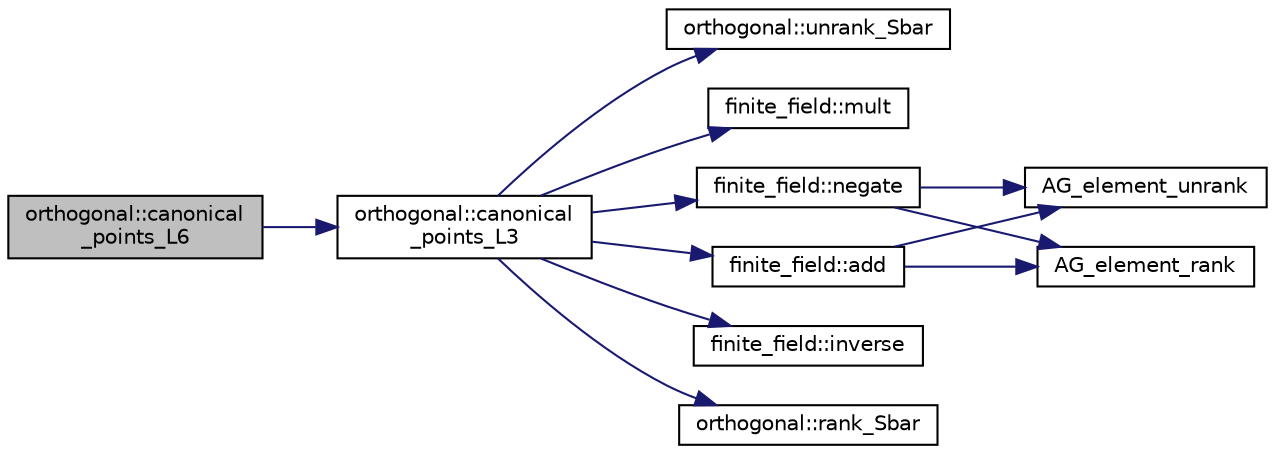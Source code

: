 digraph "orthogonal::canonical_points_L6"
{
  edge [fontname="Helvetica",fontsize="10",labelfontname="Helvetica",labelfontsize="10"];
  node [fontname="Helvetica",fontsize="10",shape=record];
  rankdir="LR";
  Node1582 [label="orthogonal::canonical\l_points_L6",height=0.2,width=0.4,color="black", fillcolor="grey75", style="filled", fontcolor="black"];
  Node1582 -> Node1583 [color="midnightblue",fontsize="10",style="solid",fontname="Helvetica"];
  Node1583 [label="orthogonal::canonical\l_points_L3",height=0.2,width=0.4,color="black", fillcolor="white", style="filled",URL="$d7/daa/classorthogonal.html#a706d414327180dca2f7409133ff01034"];
  Node1583 -> Node1584 [color="midnightblue",fontsize="10",style="solid",fontname="Helvetica"];
  Node1584 [label="orthogonal::unrank_Sbar",height=0.2,width=0.4,color="black", fillcolor="white", style="filled",URL="$d7/daa/classorthogonal.html#af5dc4e991f79be6bfdce4325648e037a"];
  Node1583 -> Node1585 [color="midnightblue",fontsize="10",style="solid",fontname="Helvetica"];
  Node1585 [label="finite_field::mult",height=0.2,width=0.4,color="black", fillcolor="white", style="filled",URL="$df/d5a/classfinite__field.html#a24fb5917aa6d4d656fd855b7f44a13b0"];
  Node1583 -> Node1586 [color="midnightblue",fontsize="10",style="solid",fontname="Helvetica"];
  Node1586 [label="finite_field::negate",height=0.2,width=0.4,color="black", fillcolor="white", style="filled",URL="$df/d5a/classfinite__field.html#aa9d798298f25d4a9262b5bc5f1733e31"];
  Node1586 -> Node1587 [color="midnightblue",fontsize="10",style="solid",fontname="Helvetica"];
  Node1587 [label="AG_element_unrank",height=0.2,width=0.4,color="black", fillcolor="white", style="filled",URL="$d4/d67/geometry_8h.html#a4a33b86c87b2879b97cfa1327abe2885"];
  Node1586 -> Node1588 [color="midnightblue",fontsize="10",style="solid",fontname="Helvetica"];
  Node1588 [label="AG_element_rank",height=0.2,width=0.4,color="black", fillcolor="white", style="filled",URL="$d4/d67/geometry_8h.html#ab2ac908d07dd8038fd996e26bdc75c17"];
  Node1583 -> Node1589 [color="midnightblue",fontsize="10",style="solid",fontname="Helvetica"];
  Node1589 [label="finite_field::inverse",height=0.2,width=0.4,color="black", fillcolor="white", style="filled",URL="$df/d5a/classfinite__field.html#a69f2a12c01e70b7ce2d115c5221c9cdd"];
  Node1583 -> Node1590 [color="midnightblue",fontsize="10",style="solid",fontname="Helvetica"];
  Node1590 [label="finite_field::add",height=0.2,width=0.4,color="black", fillcolor="white", style="filled",URL="$df/d5a/classfinite__field.html#a8f12328a27500f3c7be0c849ebbc9d14"];
  Node1590 -> Node1587 [color="midnightblue",fontsize="10",style="solid",fontname="Helvetica"];
  Node1590 -> Node1588 [color="midnightblue",fontsize="10",style="solid",fontname="Helvetica"];
  Node1583 -> Node1591 [color="midnightblue",fontsize="10",style="solid",fontname="Helvetica"];
  Node1591 [label="orthogonal::rank_Sbar",height=0.2,width=0.4,color="black", fillcolor="white", style="filled",URL="$d7/daa/classorthogonal.html#aea0a2cc174275eea357b9a68f277e970"];
}
